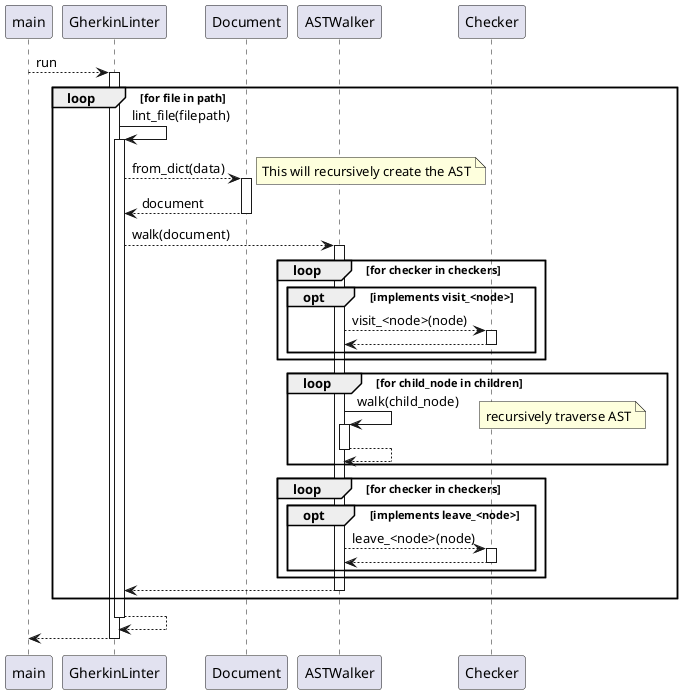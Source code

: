 @startuml Linting Phase
main --> GherkinLinter ++ : run
    loop for file in path
        GherkinLinter->GherkinLinter ++ : lint_file(filepath)
        GherkinLinter --> Document ++ : from_dict(data)
        note right: This will recursively create the AST
        return document
        GherkinLinter --> ASTWalker ++ : walk(document)
        loop for checker in checkers
        opt implements visit_<node>
            ASTWalker --> Checker ++ : visit_<node>(node)
            return
        end
        end
        loop for child_node in children
        ASTWalker->ASTWalker ++ : walk(child_node)
        note right: recursively traverse AST
        return
        end
        loop for checker in checkers
        opt implements leave_<node>
            ASTWalker --> Checker ++ : leave_<node>(node)
            return
        end
        end
        return
    end
    return
return
@enduml
